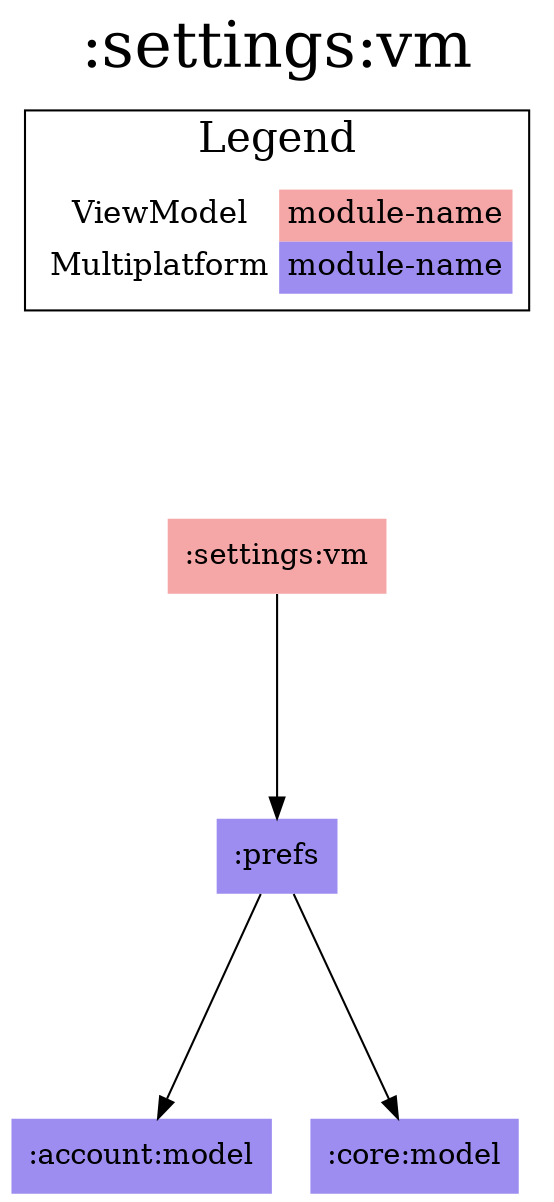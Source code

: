 digraph {
edge ["dir"="forward"]
graph ["dpi"="100","label"=":settings:vm","labelloc"="t","fontsize"="30","ranksep"="1.5","rankdir"="TB"]
node ["style"="filled"]
":account:model" ["fillcolor"="#9D8DF1","shape"="none"]
":core:model" ["fillcolor"="#9D8DF1","shape"="none"]
":prefs" ["fillcolor"="#9D8DF1","shape"="none"]
":settings:vm" ["fillcolor"="#F5A6A6","shape"="none"]
{
edge ["dir"="none"]
graph ["rank"="same"]
}
":prefs" -> ":account:model"
":prefs" -> ":core:model"
":settings:vm" -> ":prefs"
subgraph "cluster_legend" {
edge ["dir"="none"]
graph ["label"="Legend","fontsize"="20"]
"Legend" ["style"="filled","fillcolor"="#FFFFFF","shape"="none","margin"="0","fontsize"="15","label"=<
<TABLE BORDER="0" CELLBORDER="0" CELLSPACING="0" CELLPADDING="4">
<TR><TD>ViewModel</TD><TD BGCOLOR="#F5A6A6">module-name</TD></TR>
<TR><TD>Multiplatform</TD><TD BGCOLOR="#9D8DF1">module-name</TD></TR>
</TABLE>
>]
} -> ":settings:vm" ["style"="invis"]
}
